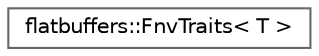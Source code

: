 digraph "Graphical Class Hierarchy"
{
 // LATEX_PDF_SIZE
  bgcolor="transparent";
  edge [fontname=Helvetica,fontsize=10,labelfontname=Helvetica,labelfontsize=10];
  node [fontname=Helvetica,fontsize=10,shape=box,height=0.2,width=0.4];
  rankdir="LR";
  Node0 [id="Node000000",label="flatbuffers::FnvTraits\< T \>",height=0.2,width=0.4,color="grey40", fillcolor="white", style="filled",URL="$structflatbuffers_1_1FnvTraits.html",tooltip=" "];
}
